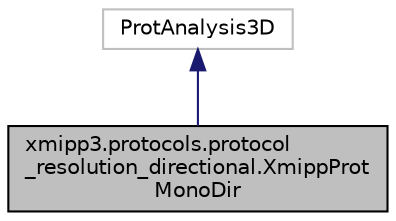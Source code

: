 digraph "xmipp3.protocols.protocol_resolution_directional.XmippProtMonoDir"
{
  edge [fontname="Helvetica",fontsize="10",labelfontname="Helvetica",labelfontsize="10"];
  node [fontname="Helvetica",fontsize="10",shape=record];
  Node2 [label="xmipp3.protocols.protocol\l_resolution_directional.XmippProt\lMonoDir",height=0.2,width=0.4,color="black", fillcolor="grey75", style="filled", fontcolor="black"];
  Node3 -> Node2 [dir="back",color="midnightblue",fontsize="10",style="solid",fontname="Helvetica"];
  Node3 [label="ProtAnalysis3D",height=0.2,width=0.4,color="grey75", fillcolor="white", style="filled"];
}
